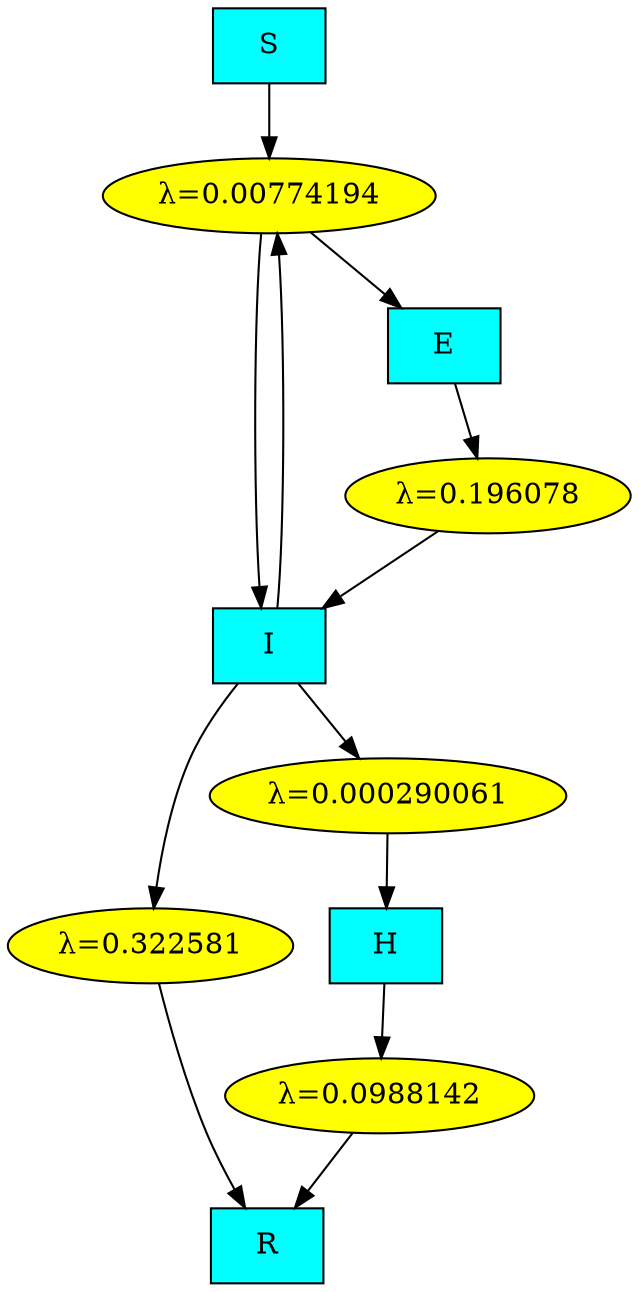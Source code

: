 digraph {
  r0 [label="λ=0.00774194",shape="oval",fillcolor="yellow",style="filled"];
  S -> r0;
  I -> r0;
  r0 -> E;
  r0 -> I;
  r1 [label="λ=0.196078",shape="oval",fillcolor="yellow",style="filled"];
  E -> r1;
  r1 -> I;
  r2 [label="λ=0.322581",shape="oval",fillcolor="yellow",style="filled"];
  I -> r2;
  r2 -> R;
  r3 [label="λ=0.000290061",shape="oval",fillcolor="yellow",style="filled"];
  I -> r3;
  r3 -> H;
  r4 [label="λ=0.0988142",shape="oval",fillcolor="yellow",style="filled"];
  H -> r4;
  r4 -> R;
  R [shape="rect",fillcolor="cyan",style="filled"];
  H [shape="rect",fillcolor="cyan",style="filled"];
  I [shape="rect",fillcolor="cyan",style="filled"];
  E [shape="rect",fillcolor="cyan",style="filled"];
  S [shape="rect",fillcolor="cyan",style="filled"];
}

